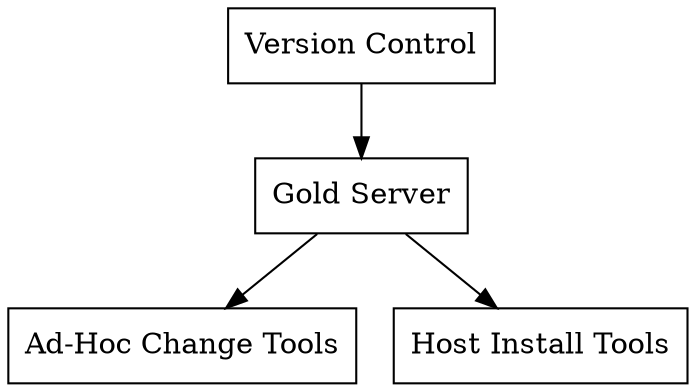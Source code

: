 digraph SecureInfrastructure {
	VC [shape=box,label="Version Control"];
	GS [shape=box,label="Gold Server"];
	AHCT [shape=box,label="Ad-Hoc Change Tools"];
	HIT [shape=box,label="Host Install Tools"];
	VC -> GS;
	GS -> AHCT;
	GS -> HIT;
}
